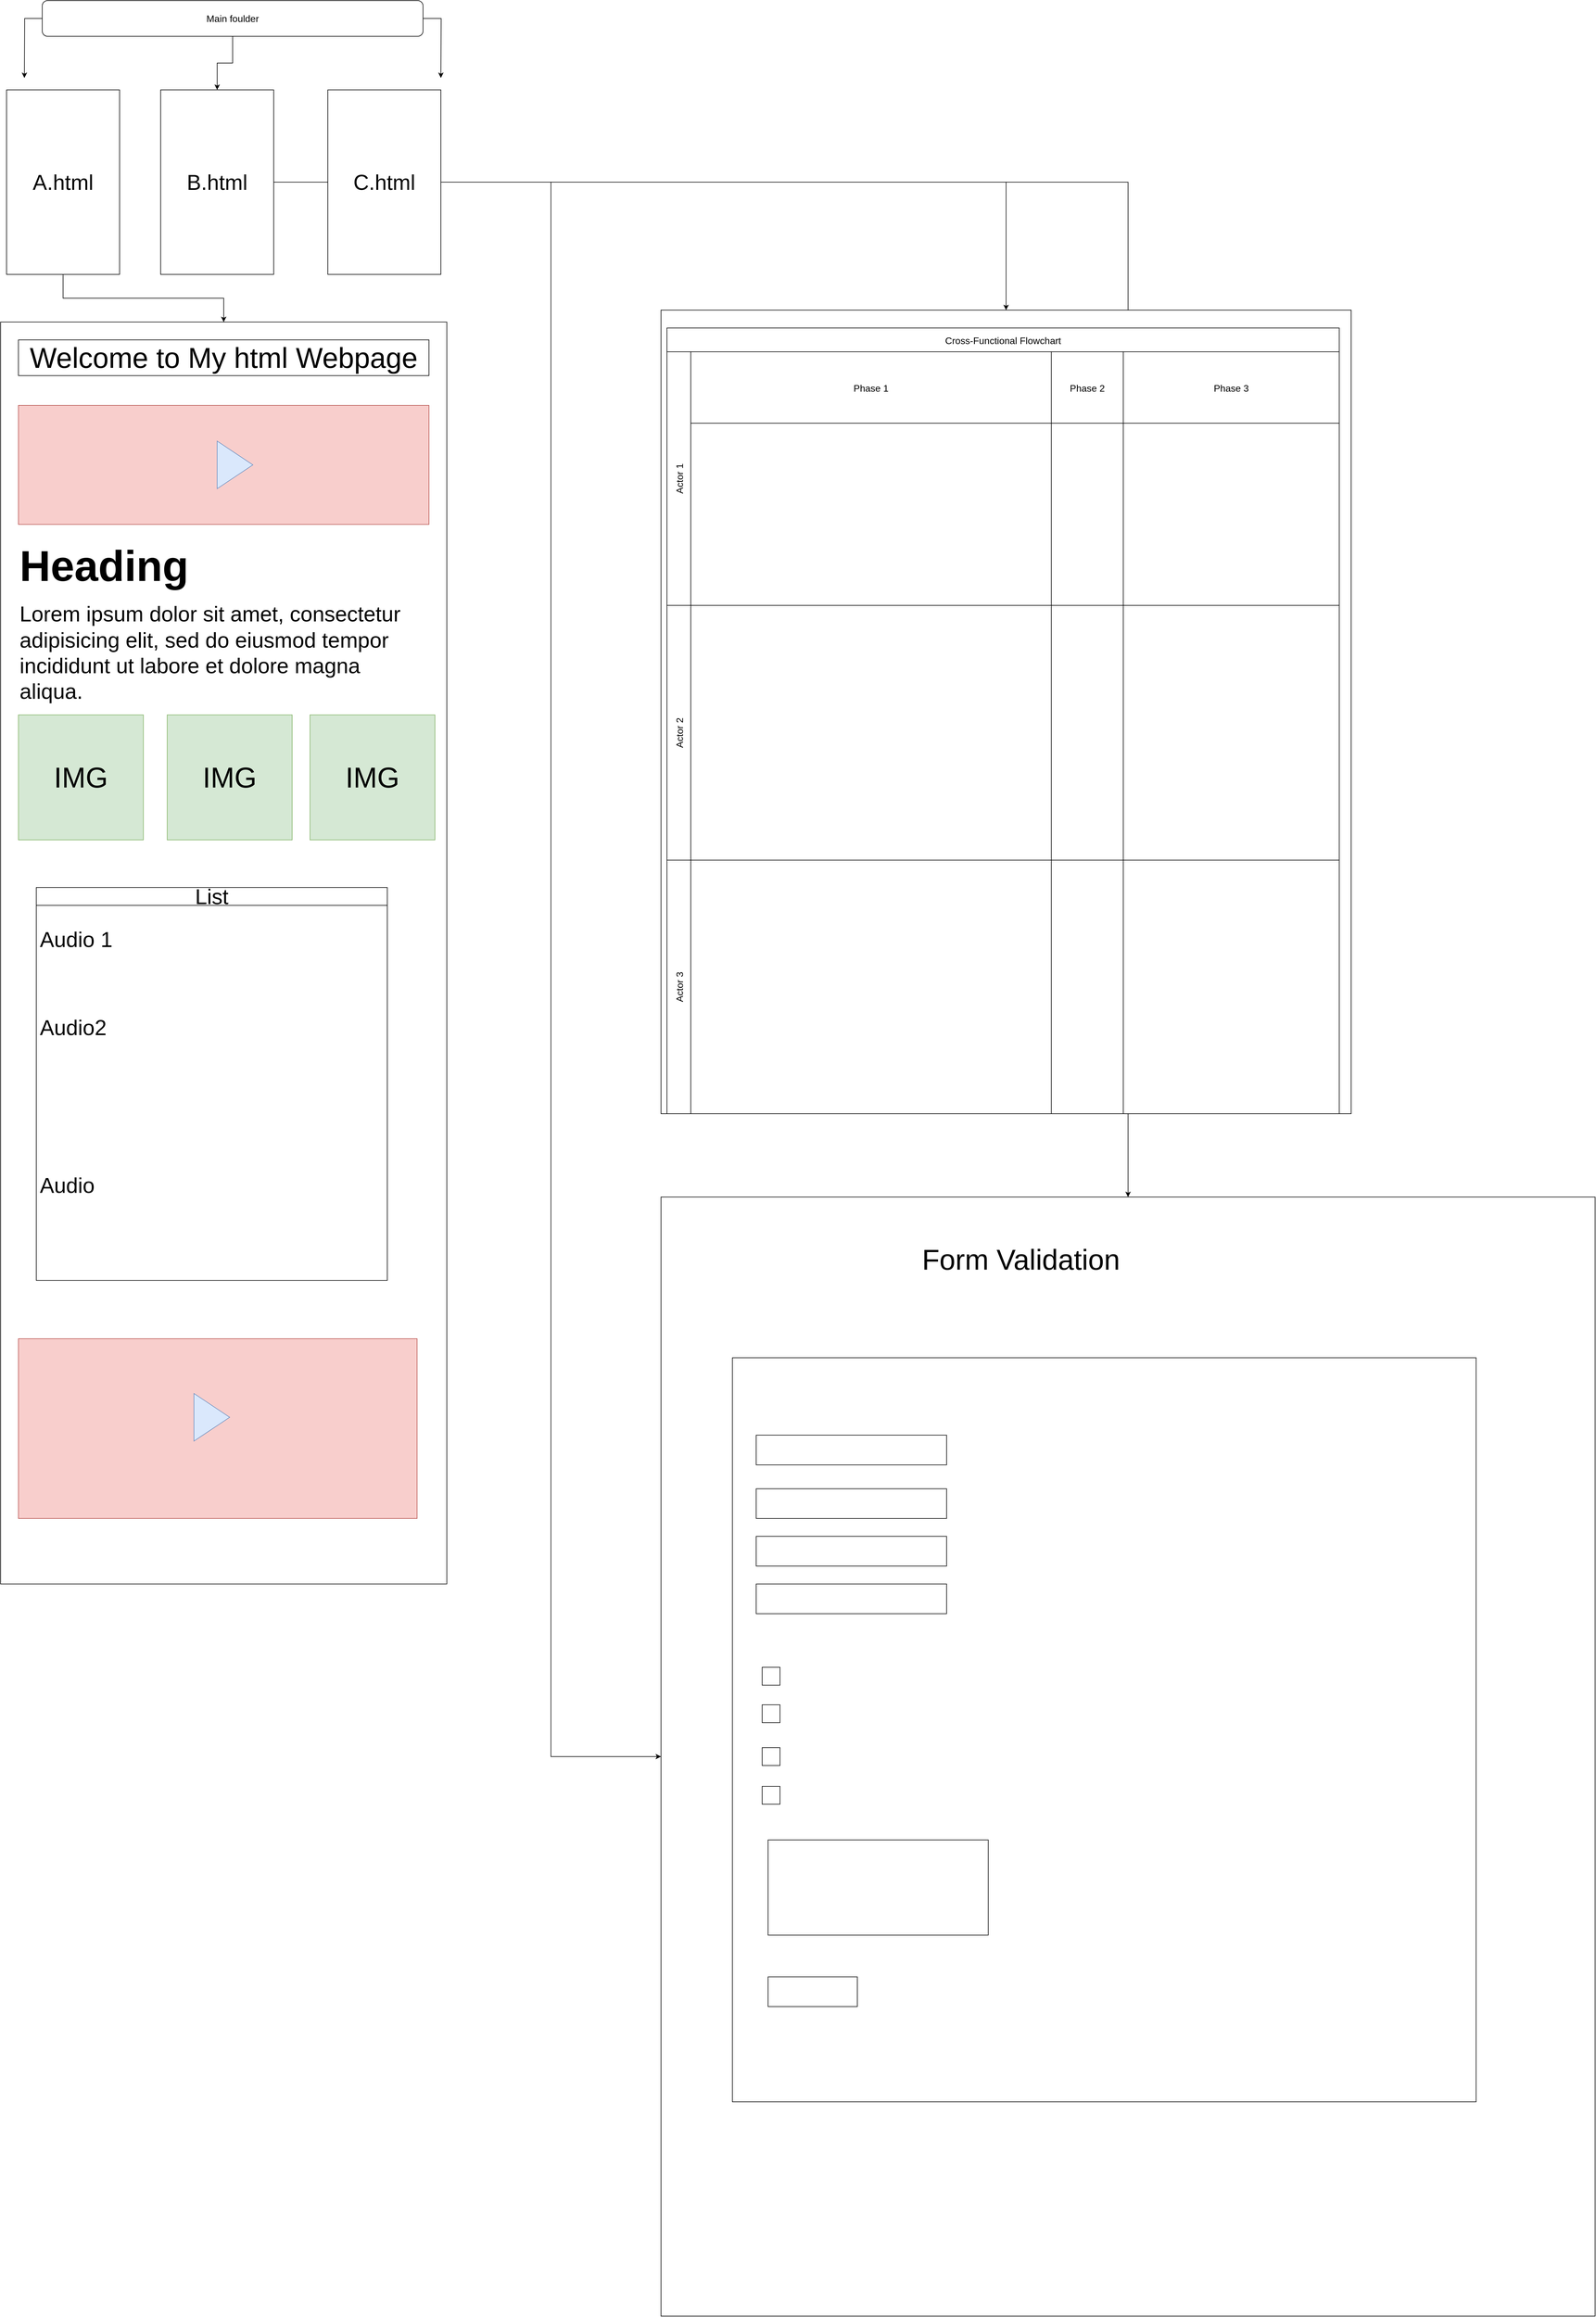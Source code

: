 <mxfile version="24.7.17">
  <diagram name="Страница — 1" id="ocA2Xz7MbXRDe5rCsgp5">
    <mxGraphModel dx="7170" dy="3900" grid="1" gridSize="10" guides="1" tooltips="1" connect="1" arrows="1" fold="1" page="1" pageScale="1" pageWidth="827" pageHeight="1169" math="0" shadow="0">
      <root>
        <mxCell id="0" />
        <mxCell id="1" parent="0" />
        <mxCell id="-XFt7LpDI0PxdsaACA3U-27" style="edgeStyle=orthogonalEdgeStyle;rounded=0;orthogonalLoop=1;jettySize=auto;html=1;" edge="1" parent="1" source="-XFt7LpDI0PxdsaACA3U-2" target="-XFt7LpDI0PxdsaACA3U-12">
          <mxGeometry relative="1" as="geometry" />
        </mxCell>
        <mxCell id="-XFt7LpDI0PxdsaACA3U-2" value="&lt;font style=&quot;font-size: 36px;&quot;&gt;A.html&lt;/font&gt;" style="rounded=0;whiteSpace=wrap;html=1;" vertex="1" parent="1">
          <mxGeometry x="60" y="180" width="190" height="310" as="geometry" />
        </mxCell>
        <mxCell id="-XFt7LpDI0PxdsaACA3U-30" style="edgeStyle=orthogonalEdgeStyle;rounded=0;orthogonalLoop=1;jettySize=auto;html=1;entryX=0.5;entryY=0;entryDx=0;entryDy=0;" edge="1" parent="1" source="-XFt7LpDI0PxdsaACA3U-3" target="-XFt7LpDI0PxdsaACA3U-29">
          <mxGeometry relative="1" as="geometry" />
        </mxCell>
        <mxCell id="-XFt7LpDI0PxdsaACA3U-3" value="&lt;span style=&quot;font-size: 36px;&quot;&gt;B.html&lt;/span&gt;" style="rounded=0;whiteSpace=wrap;html=1;" vertex="1" parent="1">
          <mxGeometry x="319" y="180" width="190" height="310" as="geometry" />
        </mxCell>
        <mxCell id="-XFt7LpDI0PxdsaACA3U-137" style="edgeStyle=orthogonalEdgeStyle;rounded=0;orthogonalLoop=1;jettySize=auto;html=1;" edge="1" parent="1" source="-XFt7LpDI0PxdsaACA3U-4" target="-XFt7LpDI0PxdsaACA3U-122">
          <mxGeometry relative="1" as="geometry" />
        </mxCell>
        <mxCell id="-XFt7LpDI0PxdsaACA3U-138" style="edgeStyle=orthogonalEdgeStyle;rounded=0;orthogonalLoop=1;jettySize=auto;html=1;entryX=0;entryY=0.5;entryDx=0;entryDy=0;" edge="1" parent="1" source="-XFt7LpDI0PxdsaACA3U-4" target="-XFt7LpDI0PxdsaACA3U-122">
          <mxGeometry relative="1" as="geometry" />
        </mxCell>
        <mxCell id="-XFt7LpDI0PxdsaACA3U-4" value="&lt;span style=&quot;font-size: 36px;&quot;&gt;C.html&lt;/span&gt;" style="rounded=0;whiteSpace=wrap;html=1;fontStyle=0" vertex="1" parent="1">
          <mxGeometry x="600" y="180" width="190" height="310" as="geometry" />
        </mxCell>
        <mxCell id="-XFt7LpDI0PxdsaACA3U-11" value="" style="group" vertex="1" connectable="0" parent="1">
          <mxGeometry x="90" y="30" width="700" height="130" as="geometry" />
        </mxCell>
        <mxCell id="-XFt7LpDI0PxdsaACA3U-7" style="edgeStyle=orthogonalEdgeStyle;rounded=0;orthogonalLoop=1;jettySize=auto;html=1;" edge="1" parent="-XFt7LpDI0PxdsaACA3U-11" source="-XFt7LpDI0PxdsaACA3U-5">
          <mxGeometry relative="1" as="geometry">
            <mxPoint y="130" as="targetPoint" />
          </mxGeometry>
        </mxCell>
        <mxCell id="-XFt7LpDI0PxdsaACA3U-8" style="edgeStyle=orthogonalEdgeStyle;rounded=0;orthogonalLoop=1;jettySize=auto;html=1;" edge="1" parent="-XFt7LpDI0PxdsaACA3U-11" source="-XFt7LpDI0PxdsaACA3U-5">
          <mxGeometry relative="1" as="geometry">
            <mxPoint x="700" y="130" as="targetPoint" />
          </mxGeometry>
        </mxCell>
        <mxCell id="-XFt7LpDI0PxdsaACA3U-9" style="edgeStyle=orthogonalEdgeStyle;rounded=0;orthogonalLoop=1;jettySize=auto;html=1;" edge="1" parent="-XFt7LpDI0PxdsaACA3U-11" source="-XFt7LpDI0PxdsaACA3U-5" target="-XFt7LpDI0PxdsaACA3U-3">
          <mxGeometry relative="1" as="geometry" />
        </mxCell>
        <mxCell id="-XFt7LpDI0PxdsaACA3U-5" value="&lt;font size=&quot;3&quot;&gt;Main foulder&lt;/font&gt;" style="rounded=1;whiteSpace=wrap;html=1;" vertex="1" parent="-XFt7LpDI0PxdsaACA3U-11">
          <mxGeometry x="30" width="640" height="60" as="geometry" />
        </mxCell>
        <mxCell id="-XFt7LpDI0PxdsaACA3U-12" value="" style="rounded=0;whiteSpace=wrap;html=1;" vertex="1" parent="1">
          <mxGeometry x="50" y="570" width="750" height="2120" as="geometry" />
        </mxCell>
        <mxCell id="-XFt7LpDI0PxdsaACA3U-14" value="&lt;font style=&quot;font-size: 48px;&quot;&gt;Welcome to My html Webpage&lt;/font&gt;" style="rounded=0;whiteSpace=wrap;html=1;" vertex="1" parent="1">
          <mxGeometry x="80" y="600" width="690" height="60" as="geometry" />
        </mxCell>
        <mxCell id="-XFt7LpDI0PxdsaACA3U-15" value="" style="rounded=0;whiteSpace=wrap;html=1;fillColor=#f8cecc;strokeColor=#b85450;" vertex="1" parent="1">
          <mxGeometry x="80" y="710" width="690" height="200" as="geometry" />
        </mxCell>
        <mxCell id="-XFt7LpDI0PxdsaACA3U-16" value="" style="triangle;whiteSpace=wrap;html=1;fillColor=#dae8fc;strokeColor=#6c8ebf;" vertex="1" parent="1">
          <mxGeometry x="414" y="770" width="60" height="80" as="geometry" />
        </mxCell>
        <mxCell id="-XFt7LpDI0PxdsaACA3U-17" value="&lt;h1 style=&quot;margin-top: 0px;&quot;&gt;&lt;font style=&quot;font-size: 72px;&quot;&gt;Heading&lt;/font&gt;&lt;/h1&gt;&lt;p&gt;&lt;font style=&quot;font-size: 36px;&quot;&gt;Lorem ipsum dolor sit amet, consectetur adipisicing elit, sed do eiusmod tempor incididunt ut labore et dolore magna aliqua.&lt;/font&gt;&lt;/p&gt;" style="text;html=1;whiteSpace=wrap;overflow=hidden;rounded=0;" vertex="1" parent="1">
          <mxGeometry x="80" y="930" width="680" height="300" as="geometry" />
        </mxCell>
        <mxCell id="-XFt7LpDI0PxdsaACA3U-18" value="&lt;font style=&quot;font-size: 48px;&quot;&gt;IMG&lt;/font&gt;" style="whiteSpace=wrap;html=1;aspect=fixed;fillColor=#d5e8d4;strokeColor=#82b366;" vertex="1" parent="1">
          <mxGeometry x="80" y="1230" width="210" height="210" as="geometry" />
        </mxCell>
        <mxCell id="-XFt7LpDI0PxdsaACA3U-19" value="&lt;span style=&quot;font-size: 48px;&quot;&gt;IMG&lt;/span&gt;" style="whiteSpace=wrap;html=1;aspect=fixed;fillColor=#d5e8d4;strokeColor=#82b366;" vertex="1" parent="1">
          <mxGeometry x="330" y="1230" width="210" height="210" as="geometry" />
        </mxCell>
        <mxCell id="-XFt7LpDI0PxdsaACA3U-20" value="&lt;span style=&quot;font-size: 48px;&quot;&gt;IMG&lt;/span&gt;" style="whiteSpace=wrap;html=1;aspect=fixed;fillColor=#d5e8d4;strokeColor=#82b366;" vertex="1" parent="1">
          <mxGeometry x="570" y="1230" width="210" height="210" as="geometry" />
        </mxCell>
        <mxCell id="-XFt7LpDI0PxdsaACA3U-21" value="&lt;font style=&quot;font-size: 36px;&quot;&gt;List&lt;/font&gt;" style="swimlane;fontStyle=0;childLayout=stackLayout;horizontal=1;startSize=30;horizontalStack=0;resizeParent=1;resizeParentMax=0;resizeLast=0;collapsible=1;marginBottom=0;whiteSpace=wrap;html=1;" vertex="1" parent="1">
          <mxGeometry x="110" y="1520" width="590" height="660" as="geometry" />
        </mxCell>
        <mxCell id="-XFt7LpDI0PxdsaACA3U-22" value="&lt;br&gt;&lt;span style=&quot;font-size: 36px;&quot;&gt;Audio 1&lt;/span&gt;" style="text;strokeColor=none;fillColor=none;align=left;verticalAlign=middle;spacingLeft=4;spacingRight=4;overflow=hidden;points=[[0,0.5],[1,0.5]];portConstraint=eastwest;rotatable=0;whiteSpace=wrap;html=1;" vertex="1" parent="-XFt7LpDI0PxdsaACA3U-21">
          <mxGeometry y="30" width="590" height="100" as="geometry" />
        </mxCell>
        <mxCell id="-XFt7LpDI0PxdsaACA3U-23" value="&lt;span style=&quot;font-size: 36px;&quot;&gt;Audio2&lt;/span&gt;" style="text;strokeColor=none;fillColor=none;align=left;verticalAlign=middle;spacingLeft=4;spacingRight=4;overflow=hidden;points=[[0,0.5],[1,0.5]];portConstraint=eastwest;rotatable=0;whiteSpace=wrap;html=1;" vertex="1" parent="-XFt7LpDI0PxdsaACA3U-21">
          <mxGeometry y="130" width="590" height="210" as="geometry" />
        </mxCell>
        <mxCell id="-XFt7LpDI0PxdsaACA3U-24" value="&lt;span style=&quot;font-size: 36px;&quot;&gt;Audio&lt;/span&gt;" style="text;strokeColor=none;fillColor=none;align=left;verticalAlign=middle;spacingLeft=4;spacingRight=4;overflow=hidden;points=[[0,0.5],[1,0.5]];portConstraint=eastwest;rotatable=0;whiteSpace=wrap;html=1;" vertex="1" parent="-XFt7LpDI0PxdsaACA3U-21">
          <mxGeometry y="340" width="590" height="320" as="geometry" />
        </mxCell>
        <mxCell id="-XFt7LpDI0PxdsaACA3U-25" value="" style="rounded=0;whiteSpace=wrap;html=1;fillColor=#f8cecc;strokeColor=#b85450;" vertex="1" parent="1">
          <mxGeometry x="80" y="2278" width="670" height="302" as="geometry" />
        </mxCell>
        <mxCell id="-XFt7LpDI0PxdsaACA3U-26" value="" style="triangle;whiteSpace=wrap;html=1;fillColor=#dae8fc;strokeColor=#6c8ebf;" vertex="1" parent="1">
          <mxGeometry x="375" y="2370" width="60" height="80" as="geometry" />
        </mxCell>
        <mxCell id="-XFt7LpDI0PxdsaACA3U-29" value="" style="rounded=0;whiteSpace=wrap;html=1;" vertex="1" parent="1">
          <mxGeometry x="1160" y="550" width="1160" height="1350" as="geometry" />
        </mxCell>
        <mxCell id="-XFt7LpDI0PxdsaACA3U-109" value="Cross-Functional Flowchart" style="shape=table;childLayout=tableLayout;startSize=40;collapsible=0;recursiveResize=0;expand=0;fontSize=16;" vertex="1" parent="1">
          <mxGeometry x="1170" y="580" width="1130" height="1320" as="geometry" />
        </mxCell>
        <mxCell id="-XFt7LpDI0PxdsaACA3U-110" value="Actor 1" style="shape=tableRow;horizontal=0;swimlaneHead=0;swimlaneBody=0;top=0;left=0;strokeColor=inherit;bottom=0;right=0;dropTarget=0;fontStyle=0;fillColor=none;points=[[0,0.5],[1,0.5]];portConstraint=eastwest;startSize=40;collapsible=0;recursiveResize=0;expand=0;fontSize=16;" vertex="1" parent="-XFt7LpDI0PxdsaACA3U-109">
          <mxGeometry y="40" width="1130" height="426" as="geometry" />
        </mxCell>
        <mxCell id="-XFt7LpDI0PxdsaACA3U-111" value="Phase 1" style="swimlane;swimlaneHead=0;swimlaneBody=0;fontStyle=0;strokeColor=inherit;connectable=0;fillColor=none;startSize=120;collapsible=0;recursiveResize=0;expand=0;fontSize=16;" vertex="1" parent="-XFt7LpDI0PxdsaACA3U-110">
          <mxGeometry x="40" width="606" height="426" as="geometry">
            <mxRectangle width="606" height="426" as="alternateBounds" />
          </mxGeometry>
        </mxCell>
        <mxCell id="-XFt7LpDI0PxdsaACA3U-112" value="Phase 2" style="swimlane;swimlaneHead=0;swimlaneBody=0;fontStyle=0;strokeColor=inherit;connectable=0;fillColor=none;startSize=120;collapsible=0;recursiveResize=0;expand=0;fontSize=16;" vertex="1" parent="-XFt7LpDI0PxdsaACA3U-110">
          <mxGeometry x="646" width="121" height="426" as="geometry">
            <mxRectangle width="121" height="426" as="alternateBounds" />
          </mxGeometry>
        </mxCell>
        <mxCell id="-XFt7LpDI0PxdsaACA3U-113" value="Phase 3" style="swimlane;swimlaneHead=0;swimlaneBody=0;fontStyle=0;strokeColor=inherit;connectable=0;fillColor=none;startSize=120;collapsible=0;recursiveResize=0;expand=0;fontSize=16;" vertex="1" parent="-XFt7LpDI0PxdsaACA3U-110">
          <mxGeometry x="767" width="363" height="426" as="geometry">
            <mxRectangle width="363" height="426" as="alternateBounds" />
          </mxGeometry>
        </mxCell>
        <mxCell id="-XFt7LpDI0PxdsaACA3U-114" value="Actor 2" style="shape=tableRow;horizontal=0;swimlaneHead=0;swimlaneBody=0;top=0;left=0;strokeColor=inherit;bottom=0;right=0;dropTarget=0;fontStyle=0;fillColor=none;points=[[0,0.5],[1,0.5]];portConstraint=eastwest;startSize=40;collapsible=0;recursiveResize=0;expand=0;fontSize=16;" vertex="1" parent="-XFt7LpDI0PxdsaACA3U-109">
          <mxGeometry y="466" width="1130" height="428" as="geometry" />
        </mxCell>
        <mxCell id="-XFt7LpDI0PxdsaACA3U-115" value="" style="swimlane;swimlaneHead=0;swimlaneBody=0;fontStyle=0;connectable=0;strokeColor=inherit;fillColor=none;startSize=0;collapsible=0;recursiveResize=0;expand=0;fontSize=16;" vertex="1" parent="-XFt7LpDI0PxdsaACA3U-114">
          <mxGeometry x="40" width="606" height="428" as="geometry">
            <mxRectangle width="606" height="428" as="alternateBounds" />
          </mxGeometry>
        </mxCell>
        <mxCell id="-XFt7LpDI0PxdsaACA3U-116" value="" style="swimlane;swimlaneHead=0;swimlaneBody=0;fontStyle=0;connectable=0;strokeColor=inherit;fillColor=none;startSize=0;collapsible=0;recursiveResize=0;expand=0;fontSize=16;" vertex="1" parent="-XFt7LpDI0PxdsaACA3U-114">
          <mxGeometry x="646" width="121" height="428" as="geometry">
            <mxRectangle width="121" height="428" as="alternateBounds" />
          </mxGeometry>
        </mxCell>
        <mxCell id="-XFt7LpDI0PxdsaACA3U-117" value="" style="swimlane;swimlaneHead=0;swimlaneBody=0;fontStyle=0;connectable=0;strokeColor=inherit;fillColor=none;startSize=0;collapsible=0;recursiveResize=0;expand=0;fontSize=16;" vertex="1" parent="-XFt7LpDI0PxdsaACA3U-114">
          <mxGeometry x="767" width="363" height="428" as="geometry">
            <mxRectangle width="363" height="428" as="alternateBounds" />
          </mxGeometry>
        </mxCell>
        <mxCell id="-XFt7LpDI0PxdsaACA3U-118" value="Actor 3" style="shape=tableRow;horizontal=0;swimlaneHead=0;swimlaneBody=0;top=0;left=0;strokeColor=inherit;bottom=0;right=0;dropTarget=0;fontStyle=0;fillColor=none;points=[[0,0.5],[1,0.5]];portConstraint=eastwest;startSize=40;collapsible=0;recursiveResize=0;expand=0;fontSize=16;" vertex="1" parent="-XFt7LpDI0PxdsaACA3U-109">
          <mxGeometry y="894" width="1130" height="426" as="geometry" />
        </mxCell>
        <mxCell id="-XFt7LpDI0PxdsaACA3U-119" value="" style="swimlane;swimlaneHead=0;swimlaneBody=0;fontStyle=0;connectable=0;strokeColor=inherit;fillColor=none;startSize=0;collapsible=0;recursiveResize=0;expand=0;fontSize=16;" vertex="1" parent="-XFt7LpDI0PxdsaACA3U-118">
          <mxGeometry x="40" width="606" height="426" as="geometry">
            <mxRectangle width="606" height="426" as="alternateBounds" />
          </mxGeometry>
        </mxCell>
        <mxCell id="-XFt7LpDI0PxdsaACA3U-120" value="" style="swimlane;swimlaneHead=0;swimlaneBody=0;fontStyle=0;connectable=0;strokeColor=inherit;fillColor=none;startSize=0;collapsible=0;recursiveResize=0;expand=0;fontSize=16;" vertex="1" parent="-XFt7LpDI0PxdsaACA3U-118">
          <mxGeometry x="646" width="121" height="426" as="geometry">
            <mxRectangle width="121" height="426" as="alternateBounds" />
          </mxGeometry>
        </mxCell>
        <mxCell id="-XFt7LpDI0PxdsaACA3U-121" value="" style="swimlane;swimlaneHead=0;swimlaneBody=0;fontStyle=0;connectable=0;strokeColor=inherit;fillColor=none;startSize=0;collapsible=0;recursiveResize=0;expand=0;fontSize=16;" vertex="1" parent="-XFt7LpDI0PxdsaACA3U-118">
          <mxGeometry x="767" width="363" height="426" as="geometry">
            <mxRectangle width="363" height="426" as="alternateBounds" />
          </mxGeometry>
        </mxCell>
        <mxCell id="-XFt7LpDI0PxdsaACA3U-122" value="" style="rounded=0;whiteSpace=wrap;html=1;" vertex="1" parent="1">
          <mxGeometry x="1160" y="2040" width="1570" height="1880" as="geometry" />
        </mxCell>
        <mxCell id="-XFt7LpDI0PxdsaACA3U-124" value="&lt;span style=&quot;font-size: 48px;&quot;&gt;Form Validation&lt;/span&gt;" style="text;html=1;align=center;verticalAlign=middle;whiteSpace=wrap;rounded=0;" vertex="1" parent="1">
          <mxGeometry x="1310" y="2080" width="910" height="130" as="geometry" />
        </mxCell>
        <mxCell id="-XFt7LpDI0PxdsaACA3U-125" value="" style="whiteSpace=wrap;html=1;aspect=fixed;" vertex="1" parent="1">
          <mxGeometry x="1280" y="2310" width="1250" height="1250" as="geometry" />
        </mxCell>
        <mxCell id="-XFt7LpDI0PxdsaACA3U-126" value="" style="rounded=0;whiteSpace=wrap;html=1;" vertex="1" parent="1">
          <mxGeometry x="1320" y="2440" width="320" height="50" as="geometry" />
        </mxCell>
        <mxCell id="-XFt7LpDI0PxdsaACA3U-127" value="" style="rounded=0;whiteSpace=wrap;html=1;" vertex="1" parent="1">
          <mxGeometry x="1320" y="2530" width="320" height="50" as="geometry" />
        </mxCell>
        <mxCell id="-XFt7LpDI0PxdsaACA3U-128" value="" style="rounded=0;whiteSpace=wrap;html=1;" vertex="1" parent="1">
          <mxGeometry x="1320" y="2610" width="320" height="50" as="geometry" />
        </mxCell>
        <mxCell id="-XFt7LpDI0PxdsaACA3U-129" value="" style="rounded=0;whiteSpace=wrap;html=1;" vertex="1" parent="1">
          <mxGeometry x="1320" y="2690" width="320" height="50" as="geometry" />
        </mxCell>
        <mxCell id="-XFt7LpDI0PxdsaACA3U-130" value="" style="rounded=0;whiteSpace=wrap;html=1;" vertex="1" parent="1">
          <mxGeometry x="1330" y="2830" width="30" height="30" as="geometry" />
        </mxCell>
        <mxCell id="-XFt7LpDI0PxdsaACA3U-131" value="" style="rounded=0;whiteSpace=wrap;html=1;" vertex="1" parent="1">
          <mxGeometry x="1330" y="2893" width="30" height="30" as="geometry" />
        </mxCell>
        <mxCell id="-XFt7LpDI0PxdsaACA3U-132" value="" style="rounded=0;whiteSpace=wrap;html=1;" vertex="1" parent="1">
          <mxGeometry x="1330" y="2965" width="30" height="30" as="geometry" />
        </mxCell>
        <mxCell id="-XFt7LpDI0PxdsaACA3U-133" value="" style="rounded=0;whiteSpace=wrap;html=1;" vertex="1" parent="1">
          <mxGeometry x="1330" y="3030" width="30" height="30" as="geometry" />
        </mxCell>
        <mxCell id="-XFt7LpDI0PxdsaACA3U-135" value="" style="rounded=0;whiteSpace=wrap;html=1;" vertex="1" parent="1">
          <mxGeometry x="1340" y="3120" width="370" height="160" as="geometry" />
        </mxCell>
        <mxCell id="-XFt7LpDI0PxdsaACA3U-136" value="" style="rounded=0;whiteSpace=wrap;html=1;" vertex="1" parent="1">
          <mxGeometry x="1340" y="3350" width="150" height="50" as="geometry" />
        </mxCell>
      </root>
    </mxGraphModel>
  </diagram>
</mxfile>
